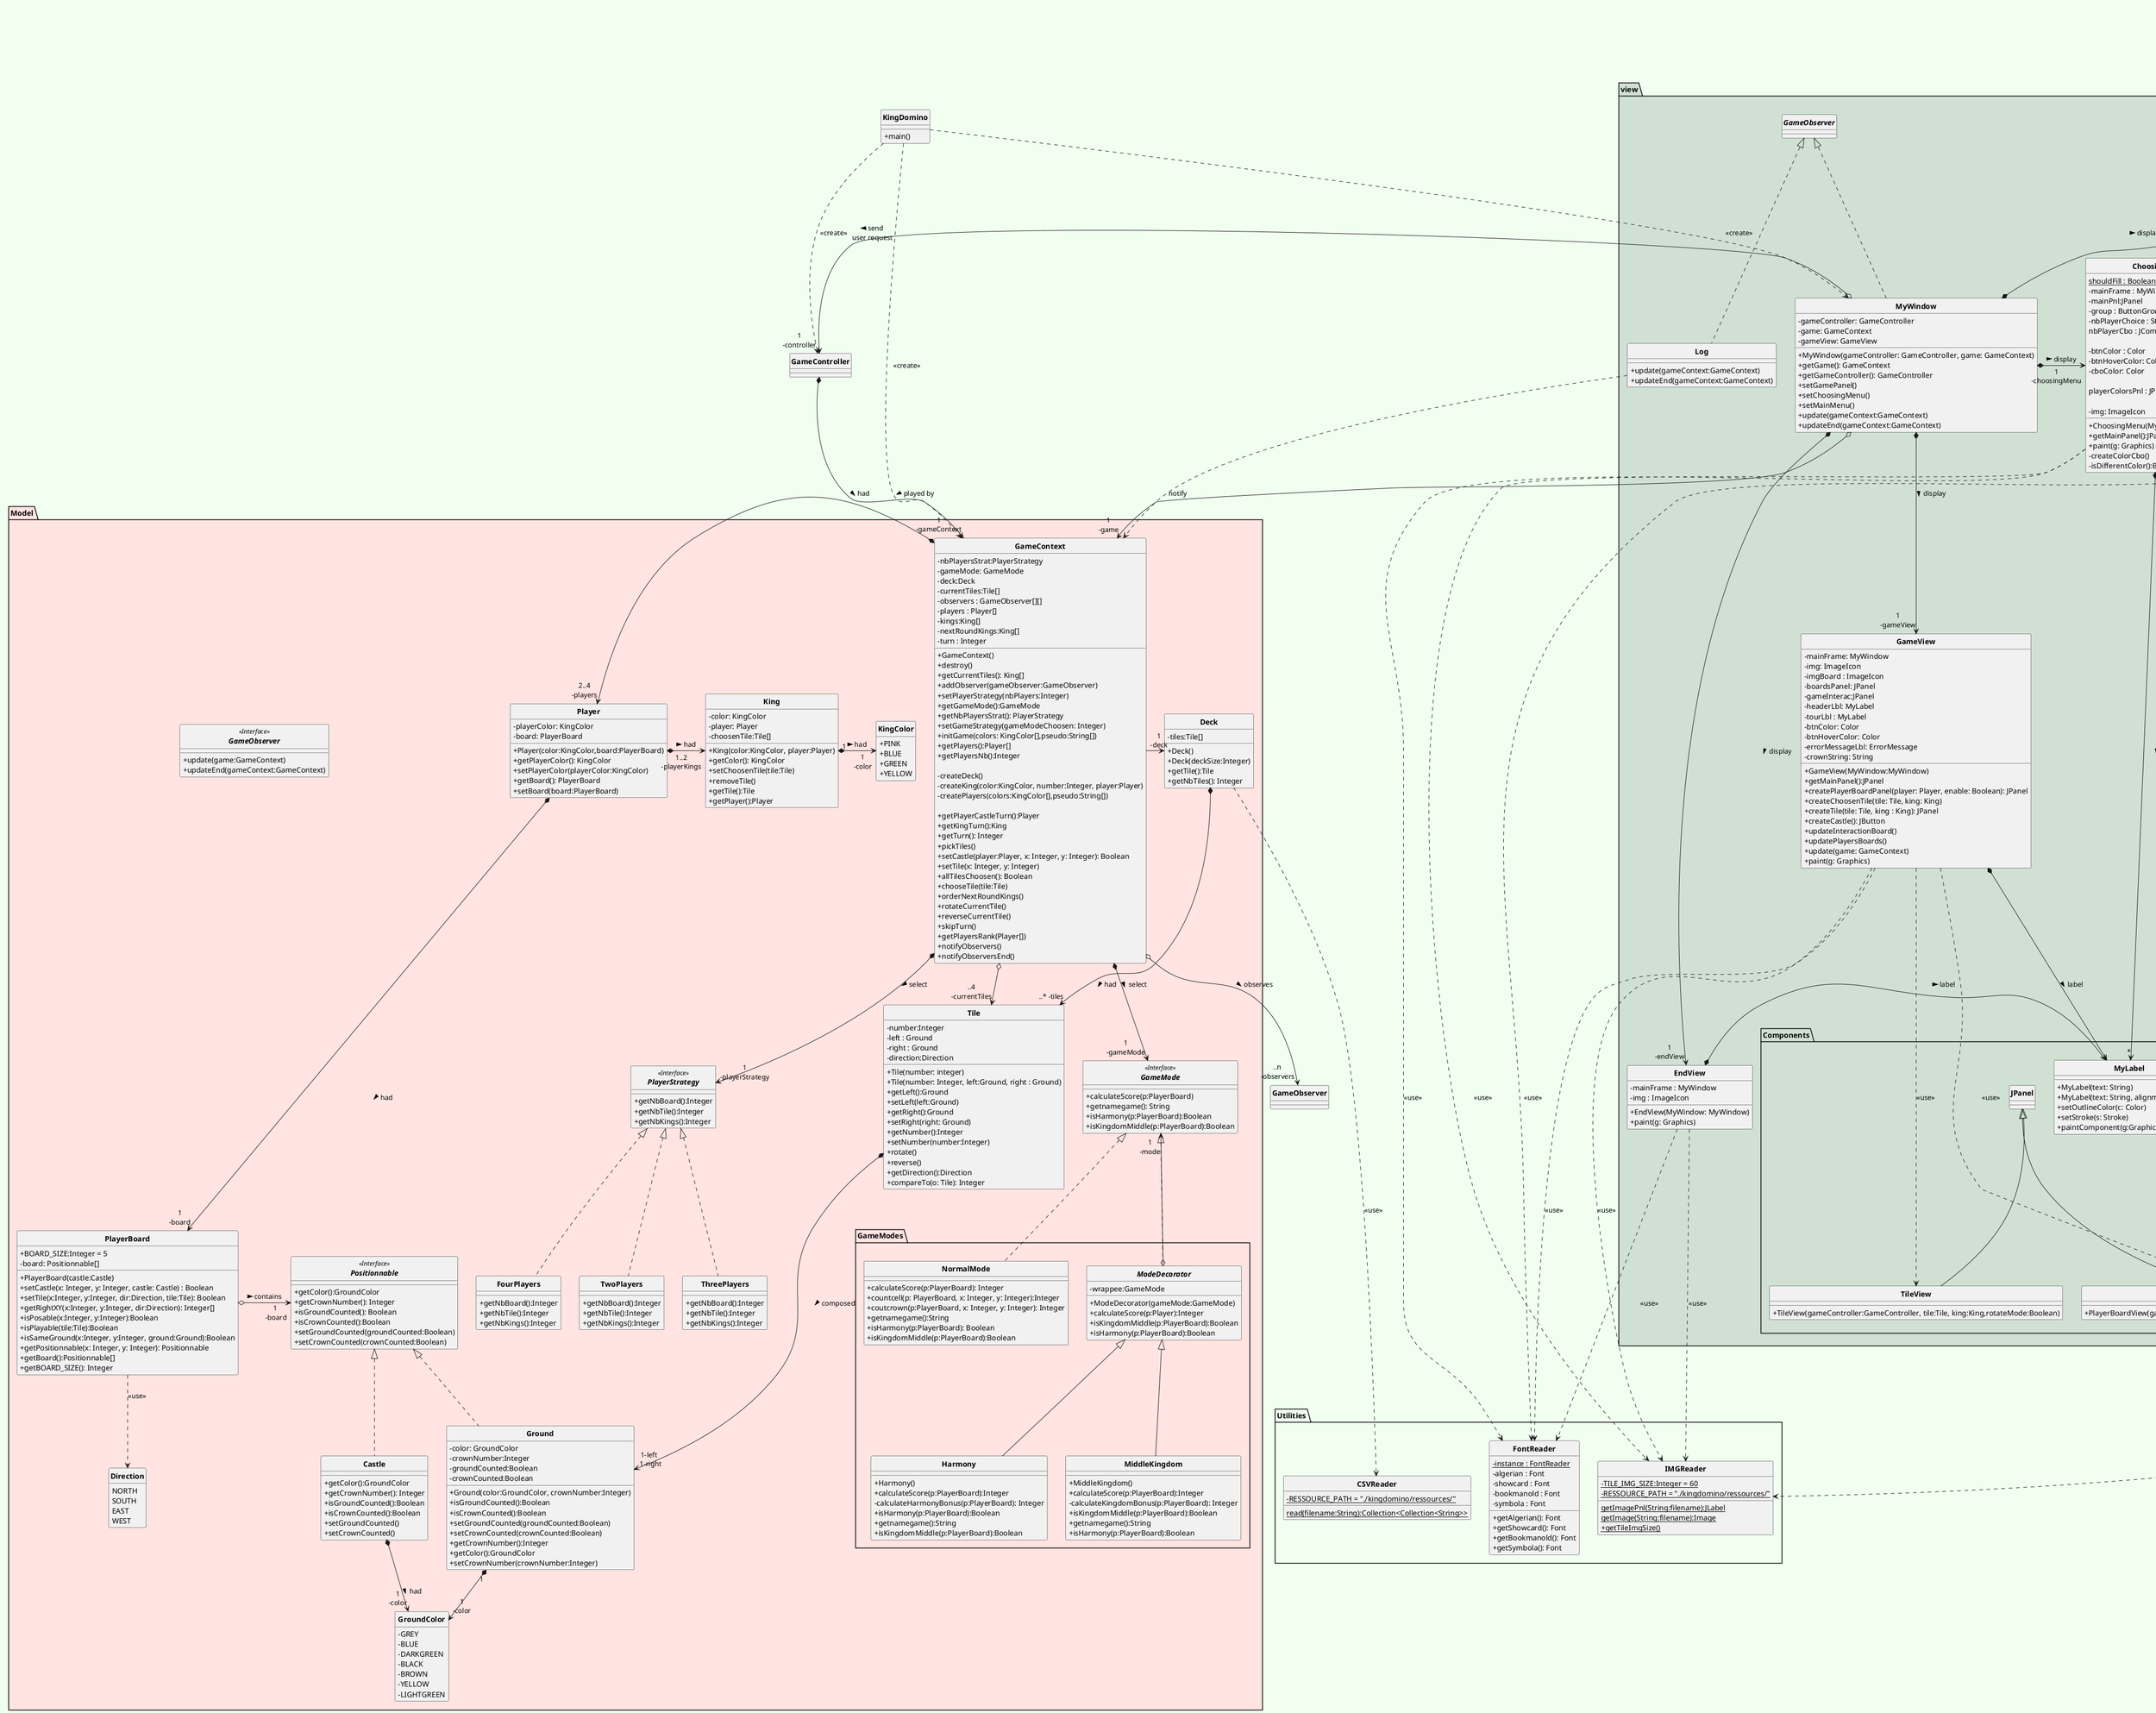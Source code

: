 @startuml
'skinparam style strictuml
skinparam style strictuml
skinparam classAttributeIconSize 0
skinparam classFontStyle Bold
hide enum methods
skinparam BackgroundColor HoneyDew

'class main qui va executer le jeu
class KingDomino{
    +main()
}


package Controller{
'package CONTROLLER
package GameController #technology{
    ' plateau de jeu
    class GameController{
        -game: GameContext
        +GameController(game:GameContext)
        +initializeGame((nbPlayers:Integer,colors: KingColor[], gameMode:Integer)
        +placeCastle(player:Player, pos_x :Integer, pos_y :Integer
        +placeTile(player:Player, tile:Tile, x:Integer, y:Integer, dir:Direction)
        +skipTurn()
        +pickTiles()
        +chooseTile(tile:Tile)
        +rotate()
        +reverse()
        +destroyGame()
    }
}

}


package Model #mistyrose{
    'interface players
    interface PlayerStrategy <<Interface>>{
        + getNbBoard():Integer
        + getNbTile():Integer
        + getNbKings():Integer
    }
    class TwoPlayers implements PlayerStrategy{
        + getNbBoard():Integer
        + getNbTile():Integer
        + getNbKings():Integer
    }

    class ThreePlayers implements PlayerStrategy{
        + getNbBoard():Integer
        + getNbTile():Integer
        + getNbKings():Integer
    }

   class FourPlayers implements PlayerStrategy{
        + getNbBoard():Integer
        + getNbTile():Integer
        + getNbKings():Integer
   }


    class Deck{
        -tiles:Tile[]
        +Deck()
        +Deck(deckSize:Integer)
        +getTile():Tile
        +getNbTiles(): Integer
    }

    'tuiles numéroté
    class Tile {
        -number:Integer
        -left : Ground
        -right : Ground
        -direction:Direction
        +Tile(number: integer)
        +Tile(number: Integer, left:Ground, right : Ground)
        +getLeft():Ground
        +setLeft(left:Ground)
        +getRight():Ground
        +setRight(right: Ground)
        +getNumber():Integer
        +setNumber(number:Integer)
        +rotate()
        +reverse()
        +getDirection():Direction
        +compareTo(o: Tile): Integer

    }
    'coté de la tuile (droite ou gauche)
    class Ground implements Positionnable{
        -color: GroundColor
        -crownNumber:Integer
        -groundCounted:Boolean
        -crownCounted:Boolean
        +Ground(color:GroundColor, crownNumber:Integer)
        +isGroundCounted():Boolean
        +isCrownCounted():Boolean
        +setGroundCounted(groundCounted:Boolean)
        +setCrownCounted(crownCounted:Boolean)
        +getCrownNumber():Integer
        +getColor():GroundColor
        +setCrownNumber(crownNumber:Integer)
    }
    'couleur des cotés de la tuile
    enum GroundColor{
        -GREY
        -BLUE
        -DARKGREEN
        -BLACK
        -BROWN
        -YELLOW
        -LIGHTGREEN
        +{static}+getColor(String:color):GroundColor
    }
    'strategie permettant de pouvoir choisir le jeu qu'on veut
    interface GameMode <<Interface>>{
        +calculateScore(p:PlayerBoard)
        +getnamegame(): String
        +isHarmony(p:PlayerBoard):Boolean
        +isKingdomMiddle(p:PlayerBoard):Boolean
    }
    'contexte du jeu
    class GameContext{
        -nbPlayersStrat:PlayerStrategy
        -gameMode: GameMode
        -deck:Deck
        -currentTiles:Tile[]
        -observers : GameObserver[][]
        -players : Player[]
        -kings:King[]
        -nextRoundKings:King[]
        -turn : Integer

        +GameContext()
        +destroy()
        +getCurrentTiles(): King[]
        +addObserver(gameObserver:GameObserver)
        +setPlayerStrategy(nbPlayers:Integer)
        +getGameMode():GameMode
        +getNbPlayersStrat(): PlayerStrategy
        +setGameStrategy(gameModeChoosen: Integer)
        +initGame(colors: KingColor[],pseudo:String[])
        +getPlayers():Player[]
        +getPlayersNb():Integer

        -createDeck()
        -createKing(color:KingColor, number:Integer, player:Player)
        -createPlayers(colors:KingColor[],pseudo:String[])

        +getPlayerCastleTurn():Player
        +getKingTurn():King
        +getTurn(): Integer
        +pickTiles()
        +setCastle(player:Player, x: Integer, y: Integer): Boolean
        +setTile(x: Integer, y: Integer)
        +allTilesChoosen(): Boolean
        +chooseTile(tile:Tile)
        +orderNextRoundKings()
        +rotateCurrentTile()
        +reverseCurrentTile()
        +skipTurn()
        +getPlayersRank(Player[])
        +notifyObservers()
        +notifyObserversEnd()
    }

    package GameModes{

            class NormalMode {
                +calculateScore(p:PlayerBoard): Integer
                +countcell(p: PlayerBoard, x: Integer, y: Integer):Integer
                +coutcrown(p:PlayerBoard, x: Integer, y: Integer): Integer
                +getnamegame():String
                +isHarmony(p:PlayerBoard): Boolean
                +isKingdomMiddle(p:PlayerBoard):Boolean
            }
            abstract class ModeDecorator{
                -wrappee:GameMode
                +ModeDecorator(gameMode:GameMode)
                +calculateScore(p:Player):Integer
                +isKingdomMiddle(p:PlayerBoard):Boolean
                +isHarmony(p:PlayerBoard):Boolean
            }

            class MiddleKingdom extends ModeDecorator {
                +MiddleKingdom()
                +calculateScore(p:PlayerBoard):Integer
                -calculateKingdomBonus(p:PlayerBoard): Integer
                +isKingdomMiddle(p:PlayerBoard):Boolean
                +getnamegame():String
                +isHarmony(p:PlayerBoard):Boolean
            }

            'class harmonie
            class Harmony extends ModeDecorator {
            +Harmony()
            +calculateScore(p:PlayerBoard):Integer
            -calculateHarmonyBonus(p:PlayerBoard): Integer
            +isHarmony(p:PlayerBoard):Boolean
            +getnamegame():String
            +isKingdomMiddle(p:PlayerBoard):Boolean
            }
    }
    'interface observer qui va permettre de notifier les changements
    interface GameObserver <<Interface>>{
        +update(game:GameContext)
        +updateEnd(gameContext:GameContext)
    }

    class PlayerBoard{
        +BOARD_SIZE:Integer = 5
        -board: Positionnable[]
        +PlayerBoard(castle:Castle)
        +setCastle(x: Integer, y: Integer, castle: Castle) : Boolean
        +setTile(x:Integer, y:Integer, dir:Direction, tile:Tile): Boolean
        +getRightXY(x:Integer, y:Integer, dir:Direction): Integer[]
        +isPosable(x:Integer, y:Integer):Boolean
        +isPlayable(tile:Tile):Boolean
        +isSameGround(x:Integer, y:Integer, ground:Ground):Boolean
        +getPositionnable(x: Integer, y: Integer): Positionnable
        +getBoard():Positionnable[]
        +getBOARD_SIZE(): Integer
    }
    interface Positionnable <<Interface>>{
        +getColor():GroundColor
        +getCrownNumber(): Integer
        +isGroundCounted(): Boolean
        +isCrownCounted():Boolean
        +setGroundCounted(groundCounted:Boolean)
        +setCrownCounted(crownCounted:Boolean)
    }

    enum Direction{
        NORTH
        SOUTH
        EAST
        WEST
    }

    'joueur
    class Player{
        -playerColor: KingColor
        -board: PlayerBoard

        +Player(color:KingColor,board:PlayerBoard)
        +getPlayerColor(): KingColor
        +setPlayerColor(playerColor:KingColor)
        +getBoard(): PlayerBoard
        +setBoard(board:PlayerBoard)
    }

    'roi
    class King{
        -color: KingColor
        -player: Player
        -choosenTile:Tile[]
        +King(color:KingColor, player:Player)
        +getColor(): KingColor
        +setChoosenTile(tile:Tile)
        +removeTile()
        +getTile():Tile
        +getPlayer():Player
    }
    'class chateau
    class Castle implements Positionnable{
        +getColor():GroundColor
        +getCrownNumber(): Integer
        +isGroundCounted():Boolean
        +isCrownCounted():Boolean
        +setGroundCounted()
        +setCrownCounted()
    }

    'couleur du roi et du chateau
    enum KingColor{
    +PINK
    +BLUE
    +GREEN
    +YELLOW
    }


    }

'package VIEW
package view #D0E1D4{
    'application du jeu (design avec Swing)
    class MyWindow implements GameObserver{
        -gameController: GameController
        -game: GameContext
        -gameView: GameView

        +MyWindow(gameController: GameController, game: GameContext)
        +getGame(): GameContext
        +getGameController(): GameController
        +setGamePanel()
        +setChoosingMenu()
        +setMainMenu()
        +update(gameContext:GameContext)
        +updateEnd(gameContext:GameContext)
    }

    class MainMenu{
        -mainFrame: MyWindow
        -img: ImageIcon
        -btnColor : Color
        -btnHoverColor: Color

        +MainMenu(MyWindow: MyWindow)
        +paint(g: Graphics)
    }

    class ChoosingMenu{
         {static}shouldFill : Boolean
         -mainFrame : MyWindow
         -mainPnl:JPanel
         -group : ButtonGroup
         -nbPlayerChoice : String[]
         nbPlayerCbo : JComboBox

         -btnColor : Color
         -btnHoverColor: Color
         -cboColor: Color

         playerColorsPnl : JPanel

         - img: ImageIcon

         +ChoosingMenu(MyWindow: MyWindow)
         +getMainPanel():JPanel
         +paint(g: Graphics)
         -createColorCbo()
         -isDifferentColor():Boolean
        }

    class GameView{
        -mainFrame: MyWindow
        -img: ImageIcon
        -imgBoard : ImageIcon
        -boardsPanel: JPanel
        -gameInterac:JPanel
        -headerLbl: MyLabel
        -tourLbl : MyLabel
        -btnColor: Color
        -btnHoverColor: Color
        -errorMessageLbl: ErrorMessage
        -crownString: String

        +GameView(MyWindow:MyWindow)
        +getMainPanel():JPanel
        +createPlayerBoardPanel(player: Player, enable: Boolean): JPanel
        +createChoosenTile(tile: Tile, king: King)
        +createTile(tile: Tile, king : King): JPanel
        +createCastle(): JButton
        +updateInteractionBoard()
        +updatePlayersBoards()
        +update(game: GameContext)
        +paint(g: Graphics)
        }

    class EndView{
        -mainFrame : MyWindow
        -img : ImageIcon

        +EndView(MyWindow: MyWindow)
        +paint(g: Graphics)

    }
    class Log implements GameObserver{
        +update(gameContext:GameContext)
        +updateEnd(gameContext:GameContext)
    }


    package Components{
        class MyLabel{
        +MyLabel(text: String)
        +MyLabel(text: String, alignment: Integer)
        +setOutlineColor(c: Color)
        +setStroke(s: Stroke)
        +paintComponent(g:Graphics)
        }

        class ErrorMessage extends MyLabel{
             +ErrorMessage(view:JPanel)
             +setText(text:String)
        }
        class TileView extends JPanel{
            +TileView(gameController:GameController, tile:Tile, king:King,rotateMode:Boolean)
        }
        class PlayerBoardView extends JPanel{
            +PlayerBoardView(gameController:GameController, player:Player, game:GameContext, gameView:GameView
        }
    }
}

package Utilities{
        class CSVReader{
            {static} - RESSOURCE_PATH = "./kingdomino/ressources/"
            {static} read(filename:String):Collection<Collection<String>>
        }

        class IMGReader{
            {static}-TILE_IMG_SIZE:Integer = 60
            {static} - RESSOURCE_PATH = "./kingdomino/ressources/"
            {static} getImagePnl(String:filename):JLabel
            {static} getImage(String:filename):Image
            {static}+getTileImgSize()
        }
        class FontReader{
            {static} - instance : FontReader
            -algerian : Font
            -showcard : Font
            -bookmanold : Font
            -symbola : Font

            +getAlgerian(): Font
            +getShowcard(): Font
            +getBookmanold(): Font
            +getSymbola(): Font
        }
    }

'Implements Positionnable
'Ground ..|> Positionnable
'Castle ..|> Positionnable
PlayerBoard o-> "1\n -board"  Positionnable : > contains


Ground "1"*-->"1\n-color"GroundColor
Tile *--->"1-left \n 1-right" Ground :  > composed

'A SUPP
Deck  *-> "..* -tiles" Tile : > had


GameContext  o--> "..4\n-currentTiles" Tile
GameContext -> "1\n-deck"Deck
GameContext *--> "1\n-gameMode" GameMode  :  > select
GameContext *--> "1\n-playerStrategy" PlayerStrategy :  > select
GameContext *-> "2..4\n-players" Player :  > played by


'GameController est composé de GameContext => compositon
GameController *--> "1\n-gameContext" GameContext :  > had


Player *-> "1\n-board" PlayerBoard :  > had
Player  *->"1..2\n-playerKings" King :  > had


'Extends de ModeDecorator
ModeDecorator .u.|> GameMode
NormalMode .u.|> GameMode

ModeDecorator o-->"1\n-mode" GameMode

King"1"*-> "1\n-color" KingColor: > had
Castle*->"1\n-color"GroundColor : > had

MyWindow  *--> "1\n-gameView" GameView : > display
MyWindow  *-> "1\n-mainMenu" MainMenu : > display
MyWindow  *-> "1\n-choosingMenu" ChoosingMenu : > display
MyWindow  *--> "1\n-endView" EndView : > display

MyWindow o-> "1\n-controller" GameController : > send \nuser request
MyWindow  o-> "1\n-game"GameContext
GameContext o-->"..n\n-observers" GameObserver : > observes
GameView *-->MyLabel : > label
EndView *->MyLabel : > label
ChoosingMenu *-> "*" MyLabel : > label

Log .> GameContext : "notify"

'les liaisons use et create
KingDomino..> GameController : <<create>>
KingDomino .>MyWindow : <<create>>
KingDomino .>GameContext : <<create>>

PlayerBoard ..> Direction : <<use>>

Deck .> CSVReader :  <<use>>

EndView ..> IMGReader : <<use>>
GameView ..> IMGReader: <<use>>
ChoosingMenu ..> IMGReader : <<use>>
MainMenu .> IMGReader : <<use>>

EndView ...>FontReader :<<use>>
GameView ...>FontReader :<<use>>
ChoosingMenu ..>FontReader :<<use>>
MainMenu .>FontReader :<<use>>

GameView .>TileView : <<use>>
GameView ..>PlayerBoardView : <<use>>

@enduml